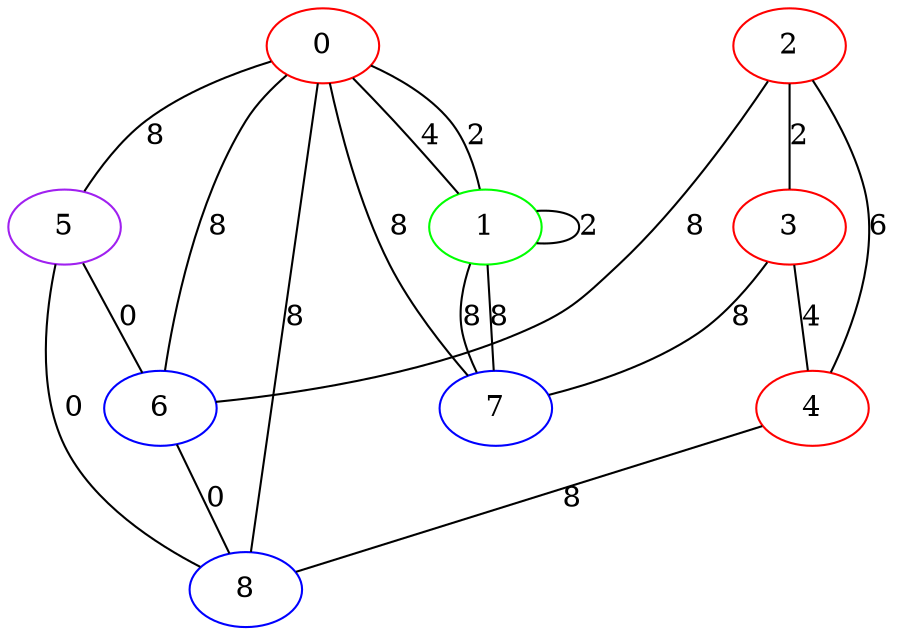graph "" {
0 [color=red, weight=1];
1 [color=green, weight=2];
2 [color=red, weight=1];
3 [color=red, weight=1];
4 [color=red, weight=1];
5 [color=purple, weight=4];
6 [color=blue, weight=3];
7 [color=blue, weight=3];
8 [color=blue, weight=3];
0 -- 8  [key=0, label=8];
0 -- 1  [key=0, label=4];
0 -- 1  [key=1, label=2];
0 -- 5  [key=0, label=8];
0 -- 6  [key=0, label=8];
0 -- 7  [key=0, label=8];
1 -- 1  [key=0, label=2];
1 -- 7  [key=0, label=8];
1 -- 7  [key=1, label=8];
2 -- 3  [key=0, label=2];
2 -- 4  [key=0, label=6];
2 -- 6  [key=0, label=8];
3 -- 4  [key=0, label=4];
3 -- 7  [key=0, label=8];
4 -- 8  [key=0, label=8];
5 -- 8  [key=0, label=0];
5 -- 6  [key=0, label=0];
6 -- 8  [key=0, label=0];
}
